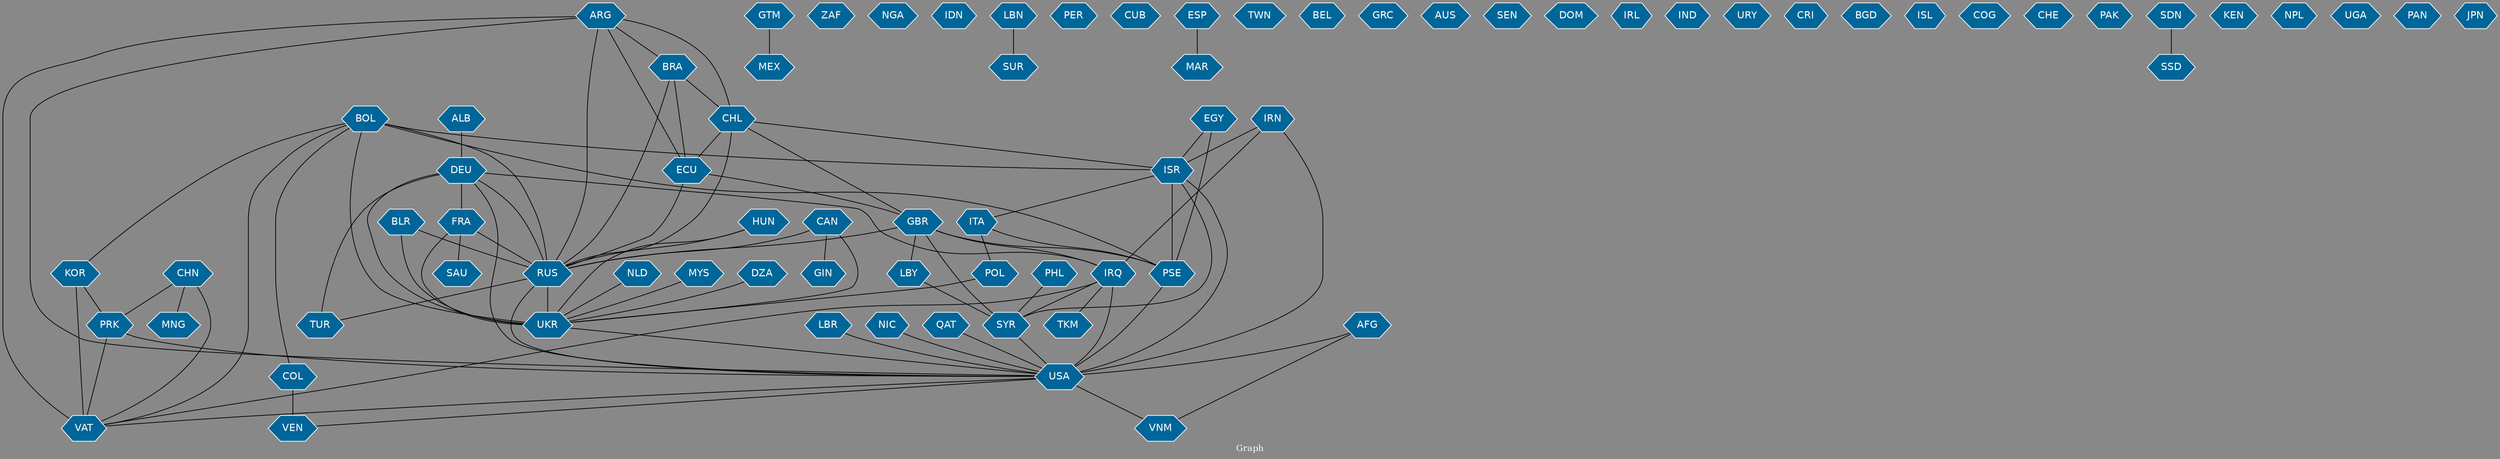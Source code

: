// Countries together in item graph
graph {
	graph [bgcolor="#888888" fontcolor=white fontsize=12 label="Graph" outputorder=edgesfirst overlap=prism]
	node [color=white fillcolor="#006699" fontcolor=white fontname=Helvetica shape=hexagon style=filled]
	edge [arrowhead=open color=black fontcolor=white fontname=Courier fontsize=12]
		UKR [label=UKR]
		ECU [label=ECU]
		GBR [label=GBR]
		LBR [label=LBR]
		USA [label=USA]
		NLD [label=NLD]
		ARG [label=ARG]
		ITA [label=ITA]
		RUS [label=RUS]
		PSE [label=PSE]
		CHN [label=CHN]
		PRK [label=PRK]
		ISR [label=ISR]
		TUR [label=TUR]
		BRA [label=BRA]
		LBY [label=LBY]
		SYR [label=SYR]
		COL [label=COL]
		VEN [label=VEN]
		MEX [label=MEX]
		IRQ [label=IRQ]
		KOR [label=KOR]
		VAT [label=VAT]
		ZAF [label=ZAF]
		CAN [label=CAN]
		BLR [label=BLR]
		CHL [label=CHL]
		NGA [label=NGA]
		EGY [label=EGY]
		IDN [label=IDN]
		SUR [label=SUR]
		LBN [label=LBN]
		PER [label=PER]
		CUB [label=CUB]
		ESP [label=ESP]
		TWN [label=TWN]
		VNM [label=VNM]
		AFG [label=AFG]
		DEU [label=DEU]
		FRA [label=FRA]
		MYS [label=MYS]
		POL [label=POL]
		IRN [label=IRN]
		GIN [label=GIN]
		BOL [label=BOL]
		MAR [label=MAR]
		BEL [label=BEL]
		GTM [label=GTM]
		GRC [label=GRC]
		AUS [label=AUS]
		SEN [label=SEN]
		DOM [label=DOM]
		IRL [label=IRL]
		DZA [label=DZA]
		TKM [label=TKM]
		MNG [label=MNG]
		IND [label=IND]
		URY [label=URY]
		CRI [label=CRI]
		BGD [label=BGD]
		SAU [label=SAU]
		HUN [label=HUN]
		ISL [label=ISL]
		PHL [label=PHL]
		NIC [label=NIC]
		ALB [label=ALB]
		COG [label=COG]
		CHE [label=CHE]
		PAK [label=PAK]
		SSD [label=SSD]
		SDN [label=SDN]
		KEN [label=KEN]
		NPL [label=NPL]
		UGA [label=UGA]
		PAN [label=PAN]
		JPN [label=JPN]
		QAT [label=QAT]
			AFG -- VNM [weight=1]
			USA -- VAT [weight=2]
			IRQ -- TKM [weight=1]
			LBY -- SYR [weight=1]
			BRA -- RUS [weight=1]
			BRA -- ECU [weight=1]
			RUS -- TUR [weight=1]
			CHN -- VAT [weight=2]
			NIC -- USA [weight=1]
			AFG -- USA [weight=4]
			ARG -- RUS [weight=1]
			CAN -- RUS [weight=1]
			ARG -- VAT [weight=1]
			COL -- VEN [weight=3]
			IRN -- ISR [weight=1]
			LBR -- USA [weight=2]
			CHN -- PRK [weight=1]
			GBR -- PSE [weight=3]
			CHL -- ISR [weight=2]
			SDN -- SSD [weight=1]
			PRK -- USA [weight=1]
			LBN -- SUR [weight=1]
			KOR -- PRK [weight=2]
			ISR -- ITA [weight=1]
			DEU -- RUS [weight=4]
			BOL -- COL [weight=2]
			QAT -- USA [weight=1]
			EGY -- PSE [weight=16]
			ARG -- USA [weight=1]
			EGY -- ISR [weight=9]
			BLR -- RUS [weight=1]
			KOR -- VAT [weight=7]
			GBR -- LBY [weight=1]
			NLD -- UKR [weight=2]
			BOL -- KOR [weight=1]
			BLR -- UKR [weight=1]
			FRA -- SAU [weight=1]
			UKR -- USA [weight=6]
			PSE -- USA [weight=2]
			IRQ -- SYR [weight=2]
			ISR -- USA [weight=4]
			ECU -- GBR [weight=1]
			CHL -- GBR [weight=1]
			GBR -- RUS [weight=1]
			MYS -- UKR [weight=2]
			BOL -- VAT [weight=1]
			GBR -- IRQ [weight=1]
			CHL -- RUS [weight=2]
			GBR -- SYR [weight=1]
			DEU -- FRA [weight=2]
			ISR -- PSE [weight=63]
			USA -- VNM [weight=1]
			IRN -- IRQ [weight=1]
			BRA -- CHL [weight=1]
			BOL -- ISR [weight=1]
			ITA -- POL [weight=1]
			PHL -- SYR [weight=2]
			ARG -- CHL [weight=1]
			DEU -- IRQ [weight=2]
			BOL -- UKR [weight=2]
			CHN -- MNG [weight=1]
			RUS -- UKR [weight=58]
			GTM -- MEX [weight=1]
			FRA -- RUS [weight=1]
			IRN -- USA [weight=1]
			BOL -- RUS [weight=3]
			HUN -- UKR [weight=1]
			DZA -- UKR [weight=1]
			ARG -- ECU [weight=1]
			ITA -- PSE [weight=1]
			SYR -- USA [weight=7]
			DEU -- UKR [weight=4]
			ALB -- DEU [weight=1]
			ISR -- SYR [weight=1]
			IRQ -- USA [weight=17]
			CAN -- UKR [weight=1]
			CAN -- GIN [weight=2]
			ARG -- BRA [weight=1]
			HUN -- RUS [weight=1]
			CHL -- ECU [weight=1]
			DEU -- TUR [weight=2]
			RUS -- USA [weight=6]
			DEU -- USA [weight=1]
			USA -- VEN [weight=1]
			BOL -- PSE [weight=2]
			ESP -- MAR [weight=1]
			POL -- UKR [weight=1]
			ECU -- RUS [weight=1]
			PRK -- VAT [weight=2]
			FRA -- UKR [weight=1]
			IRQ -- VAT [weight=1]
}